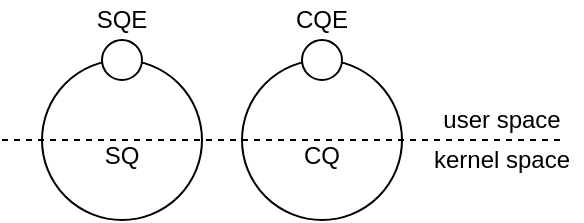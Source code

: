 <mxfile version="13.1.2" type="device"><diagram id="dnIU7x42ZzB6-8puZcG4" name="Page-1"><mxGraphModel dx="946" dy="507" grid="1" gridSize="10" guides="1" tooltips="1" connect="1" arrows="1" fold="1" page="1" pageScale="1" pageWidth="827" pageHeight="1169" math="0" shadow="0"><root><mxCell id="0"/><mxCell id="1" parent="0"/><mxCell id="1EhlfC1BVhQgOEInFeac-12" value="&lt;br&gt;CQ" style="ellipse;whiteSpace=wrap;html=1;aspect=fixed;" vertex="1" parent="1"><mxGeometry x="130" y="40" width="80" height="80" as="geometry"/></mxCell><mxCell id="1EhlfC1BVhQgOEInFeac-8" value="&lt;br&gt;SQ" style="ellipse;whiteSpace=wrap;html=1;aspect=fixed;" vertex="1" parent="1"><mxGeometry x="30" y="40" width="80" height="80" as="geometry"/></mxCell><mxCell id="1EhlfC1BVhQgOEInFeac-6" value="user space" style="text;html=1;strokeColor=none;fillColor=none;align=center;verticalAlign=middle;whiteSpace=wrap;rounded=0;" vertex="1" parent="1"><mxGeometry x="220" y="60" width="80" height="20" as="geometry"/></mxCell><mxCell id="1EhlfC1BVhQgOEInFeac-7" value="kernel space" style="text;html=1;strokeColor=none;fillColor=none;align=center;verticalAlign=middle;whiteSpace=wrap;rounded=0;" vertex="1" parent="1"><mxGeometry x="220" y="80" width="80" height="20" as="geometry"/></mxCell><mxCell id="1EhlfC1BVhQgOEInFeac-9" value="" style="endArrow=none;dashed=1;html=1;" edge="1" parent="1"><mxGeometry width="50" height="50" relative="1" as="geometry"><mxPoint x="10" y="80" as="sourcePoint"/><mxPoint x="290" y="80" as="targetPoint"/></mxGeometry></mxCell><mxCell id="1EhlfC1BVhQgOEInFeac-10" value="" style="ellipse;whiteSpace=wrap;html=1;" vertex="1" parent="1"><mxGeometry x="60" y="30" width="20" height="20" as="geometry"/></mxCell><mxCell id="1EhlfC1BVhQgOEInFeac-13" value="" style="ellipse;whiteSpace=wrap;html=1;" vertex="1" parent="1"><mxGeometry x="160" y="30" width="20" height="20" as="geometry"/></mxCell><mxCell id="1EhlfC1BVhQgOEInFeac-14" value="SQE" style="text;html=1;strokeColor=none;fillColor=none;align=center;verticalAlign=middle;whiteSpace=wrap;rounded=0;" vertex="1" parent="1"><mxGeometry x="50" y="10" width="40" height="20" as="geometry"/></mxCell><mxCell id="1EhlfC1BVhQgOEInFeac-15" value="CQE" style="text;html=1;strokeColor=none;fillColor=none;align=center;verticalAlign=middle;whiteSpace=wrap;rounded=0;" vertex="1" parent="1"><mxGeometry x="150" y="10" width="40" height="20" as="geometry"/></mxCell></root></mxGraphModel></diagram></mxfile>
